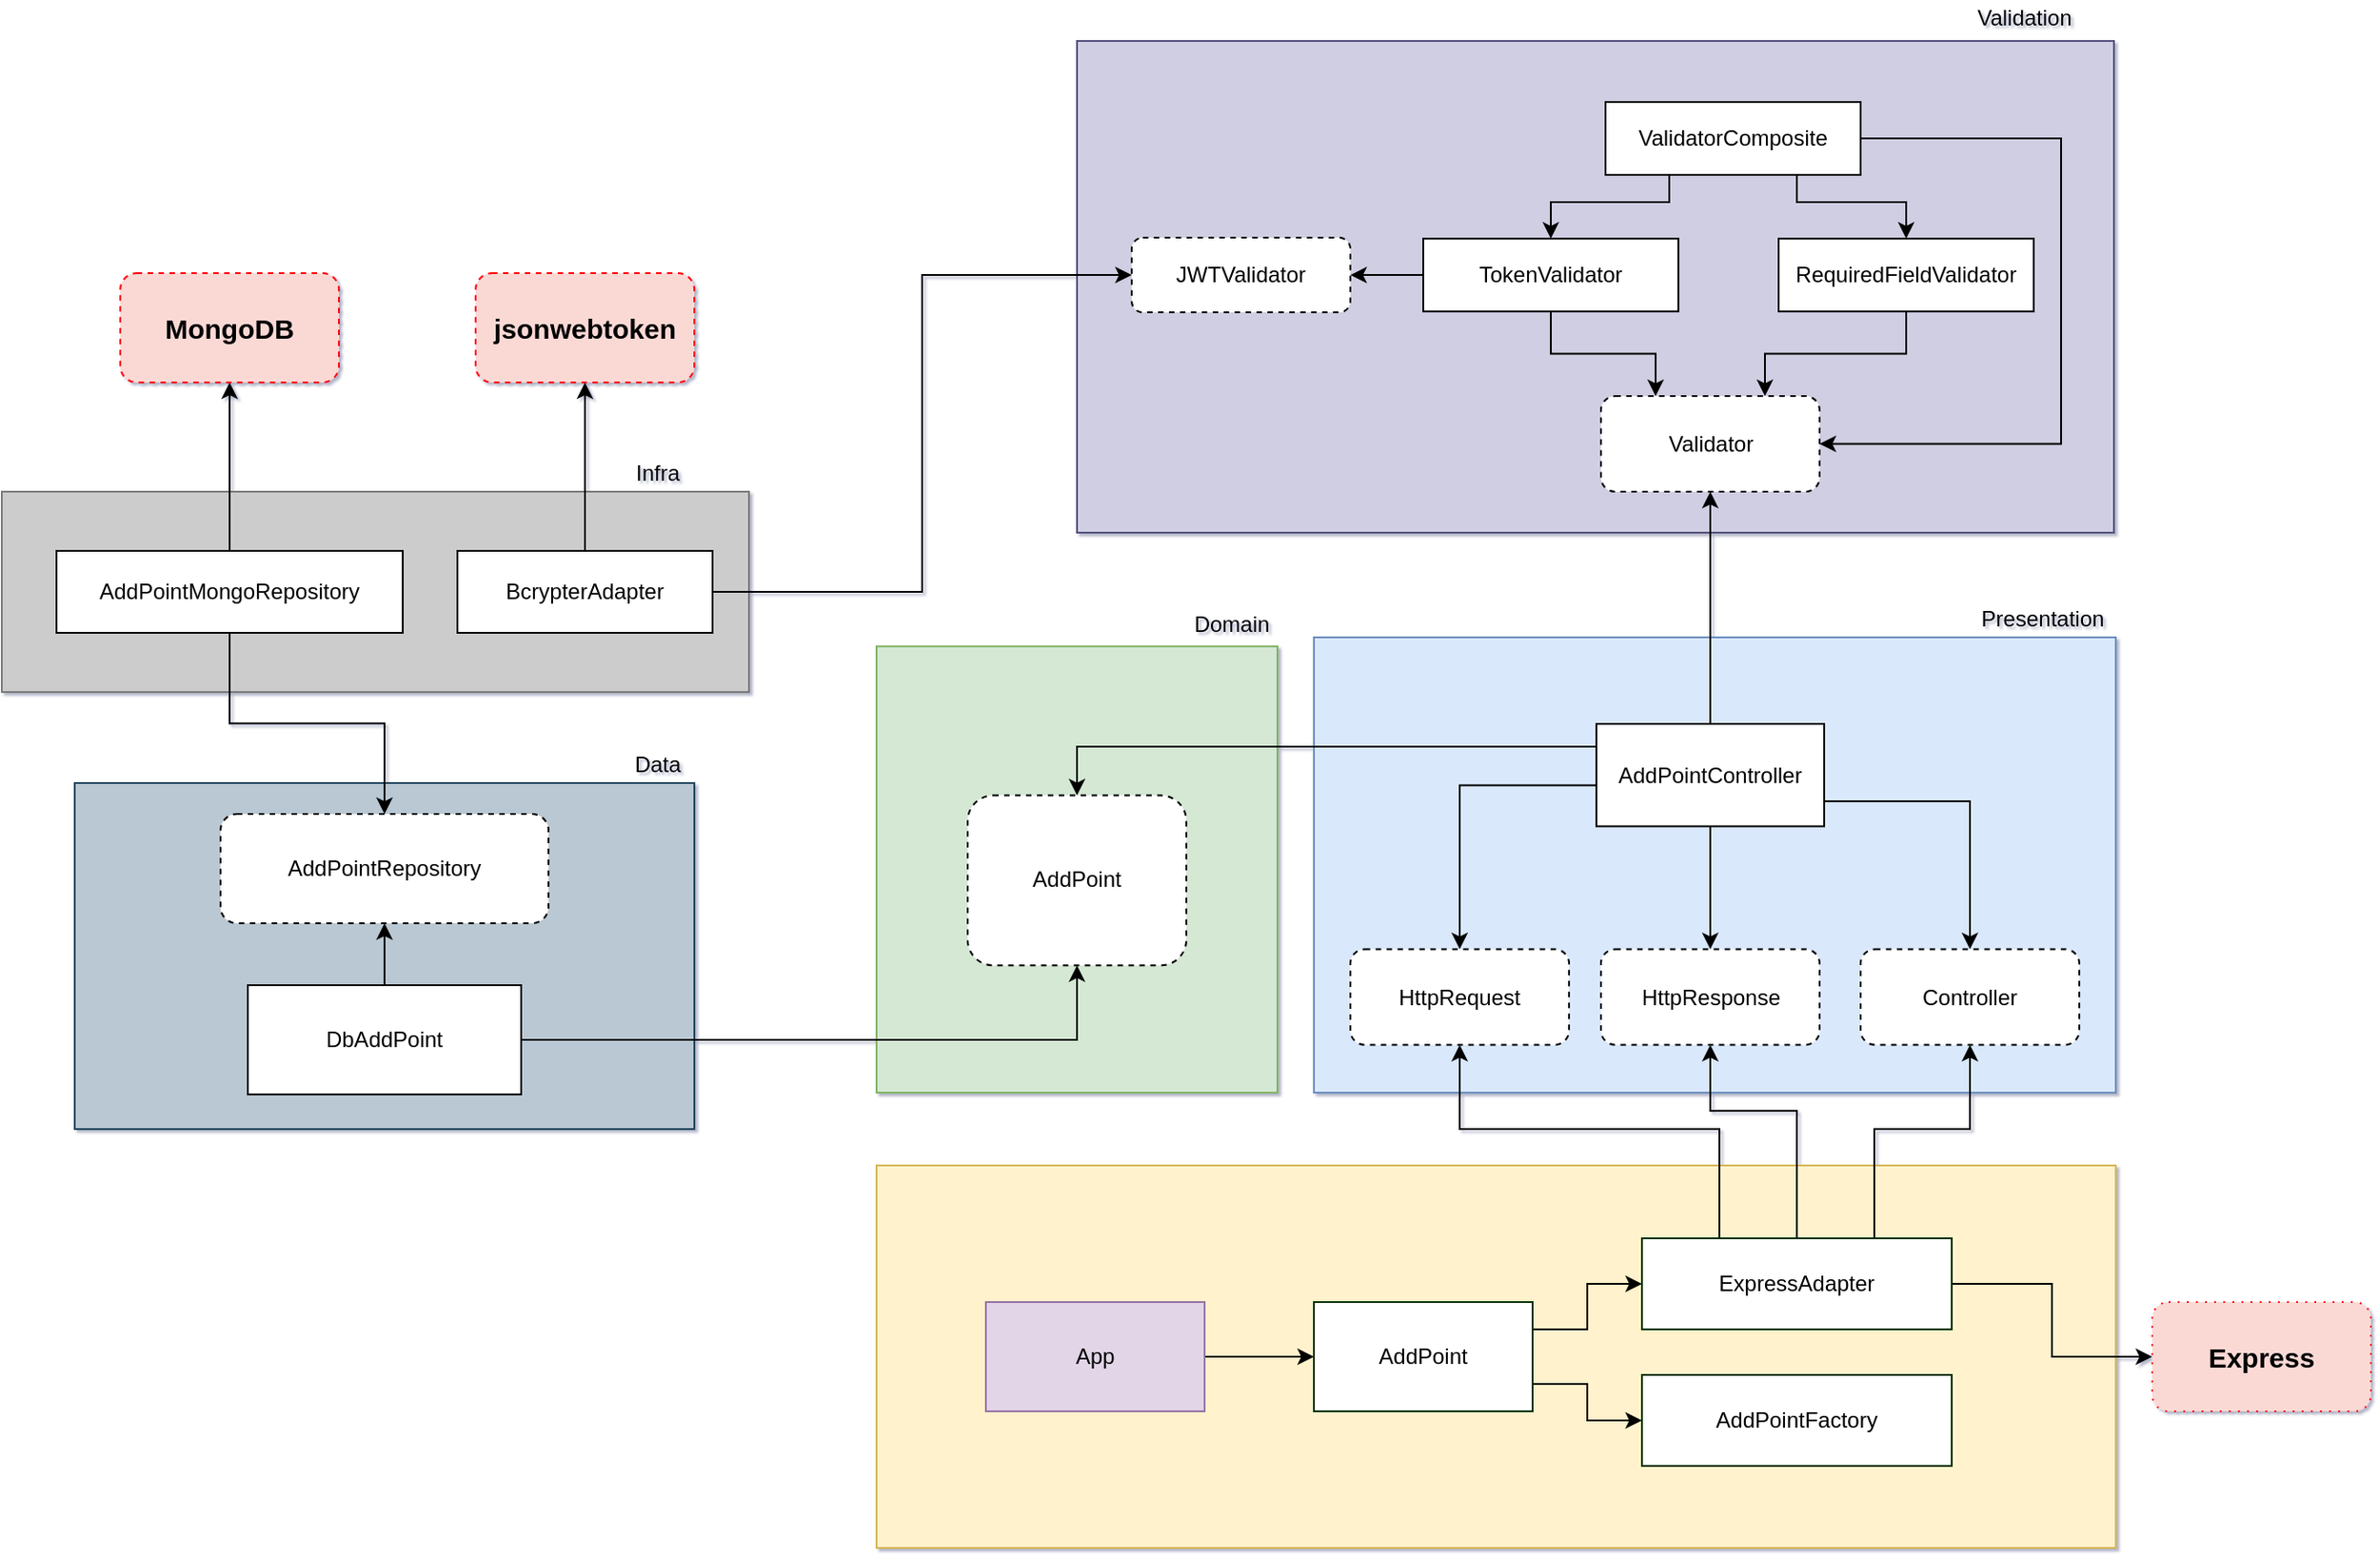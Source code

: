 <mxfile version="13.6.2" type="github">
  <diagram name="Page-1" id="5f0bae14-7c28-e335-631c-24af17079c00">
    <mxGraphModel dx="2615" dy="1663" grid="1" gridSize="10" guides="1" tooltips="1" connect="1" arrows="1" fold="1" page="1" pageScale="1" pageWidth="1100" pageHeight="850" background="#ffffff" math="0" shadow="1">
      <root>
        <mxCell id="0" />
        <mxCell id="1" parent="0" />
        <mxCell id="9TG69gzg0nuZVzRU-RGp-3" value="" style="group;rounded=1;" vertex="1" connectable="0" parent="1">
          <mxGeometry x="190" width="220" height="270" as="geometry" />
        </mxCell>
        <mxCell id="9TG69gzg0nuZVzRU-RGp-1" value="" style="rounded=0;whiteSpace=wrap;html=1;strokeColor=#82b366;fillColor=#d5e8d4;" vertex="1" parent="9TG69gzg0nuZVzRU-RGp-3">
          <mxGeometry y="24.92" width="220" height="245.08" as="geometry" />
        </mxCell>
        <mxCell id="9TG69gzg0nuZVzRU-RGp-2" value="Domain" style="text;html=1;strokeColor=none;fillColor=none;align=center;verticalAlign=middle;whiteSpace=wrap;rounded=0;" vertex="1" parent="9TG69gzg0nuZVzRU-RGp-3">
          <mxGeometry x="170" y="-5" width="50" height="36.92" as="geometry" />
        </mxCell>
        <mxCell id="9TG69gzg0nuZVzRU-RGp-4" value="AddPoint" style="rounded=1;whiteSpace=wrap;html=1;dashed=1;" vertex="1" parent="9TG69gzg0nuZVzRU-RGp-3">
          <mxGeometry x="50" y="106.79" width="120" height="93.333" as="geometry" />
        </mxCell>
        <mxCell id="9TG69gzg0nuZVzRU-RGp-7" value="" style="group;rounded=0;" vertex="1" connectable="0" parent="1">
          <mxGeometry x="430" width="440" height="270" as="geometry" />
        </mxCell>
        <mxCell id="9TG69gzg0nuZVzRU-RGp-8" value="" style="rounded=0;whiteSpace=wrap;html=1;strokeColor=#6c8ebf;fillColor=#dae8fc;" vertex="1" parent="9TG69gzg0nuZVzRU-RGp-7">
          <mxGeometry y="20" width="440" height="250" as="geometry" />
        </mxCell>
        <mxCell id="9TG69gzg0nuZVzRU-RGp-9" value="Presentation" style="text;html=1;strokeColor=none;fillColor=none;align=center;verticalAlign=middle;whiteSpace=wrap;rounded=0;" vertex="1" parent="9TG69gzg0nuZVzRU-RGp-7">
          <mxGeometry x="360" y="0.96" width="80" height="19.035" as="geometry" />
        </mxCell>
        <mxCell id="9TG69gzg0nuZVzRU-RGp-18" style="edgeStyle=orthogonalEdgeStyle;rounded=0;orthogonalLoop=1;jettySize=auto;html=1;exitX=0;exitY=0.5;exitDx=0;exitDy=0;entryX=0.5;entryY=0;entryDx=0;entryDy=0;" edge="1" parent="9TG69gzg0nuZVzRU-RGp-7" source="9TG69gzg0nuZVzRU-RGp-10" target="9TG69gzg0nuZVzRU-RGp-11">
          <mxGeometry relative="1" as="geometry">
            <Array as="points">
              <mxPoint x="155" y="101.25" />
              <mxPoint x="80" y="101.25" />
            </Array>
          </mxGeometry>
        </mxCell>
        <mxCell id="9TG69gzg0nuZVzRU-RGp-21" style="edgeStyle=orthogonalEdgeStyle;rounded=0;orthogonalLoop=1;jettySize=auto;html=1;exitX=1;exitY=0.5;exitDx=0;exitDy=0;" edge="1" parent="9TG69gzg0nuZVzRU-RGp-7" source="9TG69gzg0nuZVzRU-RGp-10" target="9TG69gzg0nuZVzRU-RGp-15">
          <mxGeometry relative="1" as="geometry">
            <Array as="points">
              <mxPoint x="280" y="110" />
              <mxPoint x="360" y="110" />
            </Array>
          </mxGeometry>
        </mxCell>
        <mxCell id="9TG69gzg0nuZVzRU-RGp-22" style="edgeStyle=orthogonalEdgeStyle;rounded=0;orthogonalLoop=1;jettySize=auto;html=1;entryX=0.5;entryY=0;entryDx=0;entryDy=0;" edge="1" parent="9TG69gzg0nuZVzRU-RGp-7" source="9TG69gzg0nuZVzRU-RGp-10" target="9TG69gzg0nuZVzRU-RGp-14">
          <mxGeometry relative="1" as="geometry" />
        </mxCell>
        <mxCell id="9TG69gzg0nuZVzRU-RGp-10" value="AddPointController" style="rounded=0;whiteSpace=wrap;html=1;" vertex="1" parent="9TG69gzg0nuZVzRU-RGp-7">
          <mxGeometry x="155" y="67.5" width="125" height="56.25" as="geometry" />
        </mxCell>
        <mxCell id="9TG69gzg0nuZVzRU-RGp-11" value="HttpRequest" style="rounded=1;whiteSpace=wrap;html=1;dashed=1;" vertex="1" parent="9TG69gzg0nuZVzRU-RGp-7">
          <mxGeometry x="20" y="191.25" width="120" height="52.504" as="geometry" />
        </mxCell>
        <mxCell id="9TG69gzg0nuZVzRU-RGp-14" value="HttpResponse" style="rounded=1;whiteSpace=wrap;html=1;dashed=1;" vertex="1" parent="9TG69gzg0nuZVzRU-RGp-7">
          <mxGeometry x="157.5" y="191.25" width="120" height="52.504" as="geometry" />
        </mxCell>
        <mxCell id="9TG69gzg0nuZVzRU-RGp-15" value="Controller" style="rounded=1;whiteSpace=wrap;html=1;dashed=1;" vertex="1" parent="9TG69gzg0nuZVzRU-RGp-7">
          <mxGeometry x="300" y="191.25" width="120" height="52.504" as="geometry" />
        </mxCell>
        <mxCell id="9TG69gzg0nuZVzRU-RGp-24" style="edgeStyle=orthogonalEdgeStyle;rounded=0;orthogonalLoop=1;jettySize=auto;html=1;exitX=0;exitY=0.5;exitDx=0;exitDy=0;entryX=0.5;entryY=0;entryDx=0;entryDy=0;" edge="1" parent="1" source="9TG69gzg0nuZVzRU-RGp-10" target="9TG69gzg0nuZVzRU-RGp-4">
          <mxGeometry relative="1" as="geometry">
            <Array as="points">
              <mxPoint x="585" y="80" />
              <mxPoint x="300" y="80" />
            </Array>
          </mxGeometry>
        </mxCell>
        <mxCell id="9TG69gzg0nuZVzRU-RGp-25" value="" style="rounded=0;whiteSpace=wrap;html=1;strokeColor=#d6b656;fillColor=#fff2cc;" vertex="1" parent="1">
          <mxGeometry x="190" y="310" width="680" height="210" as="geometry" />
        </mxCell>
        <mxCell id="9TG69gzg0nuZVzRU-RGp-33" style="edgeStyle=orthogonalEdgeStyle;rounded=0;orthogonalLoop=1;jettySize=auto;html=1;" edge="1" parent="1" source="9TG69gzg0nuZVzRU-RGp-26" target="9TG69gzg0nuZVzRU-RGp-27">
          <mxGeometry relative="1" as="geometry" />
        </mxCell>
        <mxCell id="9TG69gzg0nuZVzRU-RGp-26" value="App" style="rounded=0;whiteSpace=wrap;html=1;strokeColor=#9673a6;fillColor=#e1d5e7;" vertex="1" parent="1">
          <mxGeometry x="250" y="385" width="120" height="60" as="geometry" />
        </mxCell>
        <mxCell id="9TG69gzg0nuZVzRU-RGp-36" style="edgeStyle=orthogonalEdgeStyle;rounded=0;orthogonalLoop=1;jettySize=auto;html=1;exitX=1;exitY=0.25;exitDx=0;exitDy=0;entryX=0;entryY=0.5;entryDx=0;entryDy=0;" edge="1" parent="1" source="9TG69gzg0nuZVzRU-RGp-27" target="9TG69gzg0nuZVzRU-RGp-28">
          <mxGeometry relative="1" as="geometry" />
        </mxCell>
        <mxCell id="9TG69gzg0nuZVzRU-RGp-37" style="edgeStyle=orthogonalEdgeStyle;rounded=0;orthogonalLoop=1;jettySize=auto;html=1;exitX=1;exitY=0.75;exitDx=0;exitDy=0;entryX=0;entryY=0.5;entryDx=0;entryDy=0;" edge="1" parent="1" source="9TG69gzg0nuZVzRU-RGp-27" target="9TG69gzg0nuZVzRU-RGp-29">
          <mxGeometry relative="1" as="geometry" />
        </mxCell>
        <mxCell id="9TG69gzg0nuZVzRU-RGp-27" value="AddPoint" style="rounded=0;whiteSpace=wrap;html=1;strokeColor=#003300;" vertex="1" parent="1">
          <mxGeometry x="430" y="385" width="120" height="60" as="geometry" />
        </mxCell>
        <mxCell id="9TG69gzg0nuZVzRU-RGp-38" style="edgeStyle=orthogonalEdgeStyle;rounded=0;orthogonalLoop=1;jettySize=auto;html=1;entryX=0;entryY=0.5;entryDx=0;entryDy=0;" edge="1" parent="1" source="9TG69gzg0nuZVzRU-RGp-28" target="9TG69gzg0nuZVzRU-RGp-32">
          <mxGeometry relative="1" as="geometry" />
        </mxCell>
        <mxCell id="9TG69gzg0nuZVzRU-RGp-39" style="edgeStyle=orthogonalEdgeStyle;rounded=0;orthogonalLoop=1;jettySize=auto;html=1;exitX=0.25;exitY=0;exitDx=0;exitDy=0;entryX=0.5;entryY=1;entryDx=0;entryDy=0;" edge="1" parent="1" source="9TG69gzg0nuZVzRU-RGp-28" target="9TG69gzg0nuZVzRU-RGp-11">
          <mxGeometry relative="1" as="geometry">
            <Array as="points">
              <mxPoint x="652" y="290" />
              <mxPoint x="510" y="290" />
            </Array>
          </mxGeometry>
        </mxCell>
        <mxCell id="9TG69gzg0nuZVzRU-RGp-40" style="edgeStyle=orthogonalEdgeStyle;rounded=0;orthogonalLoop=1;jettySize=auto;html=1;exitX=0.5;exitY=0;exitDx=0;exitDy=0;entryX=0.5;entryY=1;entryDx=0;entryDy=0;" edge="1" parent="1" source="9TG69gzg0nuZVzRU-RGp-28" target="9TG69gzg0nuZVzRU-RGp-14">
          <mxGeometry relative="1" as="geometry">
            <Array as="points">
              <mxPoint x="695" y="280" />
              <mxPoint x="648" y="280" />
            </Array>
          </mxGeometry>
        </mxCell>
        <mxCell id="9TG69gzg0nuZVzRU-RGp-41" style="edgeStyle=orthogonalEdgeStyle;rounded=0;orthogonalLoop=1;jettySize=auto;html=1;exitX=0.75;exitY=0;exitDx=0;exitDy=0;entryX=0.5;entryY=1;entryDx=0;entryDy=0;" edge="1" parent="1" source="9TG69gzg0nuZVzRU-RGp-28" target="9TG69gzg0nuZVzRU-RGp-15">
          <mxGeometry relative="1" as="geometry">
            <Array as="points">
              <mxPoint x="738" y="290" />
              <mxPoint x="790" y="290" />
            </Array>
          </mxGeometry>
        </mxCell>
        <mxCell id="9TG69gzg0nuZVzRU-RGp-28" value="ExpressAdapter" style="rounded=0;whiteSpace=wrap;html=1;strokeColor=#003300;" vertex="1" parent="1">
          <mxGeometry x="610" y="350" width="170" height="50" as="geometry" />
        </mxCell>
        <mxCell id="9TG69gzg0nuZVzRU-RGp-29" value="AddPointFactory" style="rounded=0;whiteSpace=wrap;html=1;strokeColor=#003300;" vertex="1" parent="1">
          <mxGeometry x="610" y="425" width="170" height="50" as="geometry" />
        </mxCell>
        <mxCell id="9TG69gzg0nuZVzRU-RGp-32" value="&lt;font style=&quot;font-size: 15px&quot;&gt;&lt;b&gt;Express&lt;/b&gt;&lt;/font&gt;" style="rounded=1;whiteSpace=wrap;html=1;fillColor=#fad9d5;dashed=1;dashPattern=1 4;strokeColor=#FF050D;" vertex="1" parent="1">
          <mxGeometry x="890" y="385" width="120" height="60" as="geometry" />
        </mxCell>
        <mxCell id="9TG69gzg0nuZVzRU-RGp-45" value="" style="rounded=0;whiteSpace=wrap;html=1;fillColor=#bac8d3;strokeColor=#23445d;" vertex="1" parent="1">
          <mxGeometry x="-250" y="100" width="340" height="190" as="geometry" />
        </mxCell>
        <mxCell id="9TG69gzg0nuZVzRU-RGp-80" style="edgeStyle=orthogonalEdgeStyle;rounded=0;orthogonalLoop=1;jettySize=auto;html=1;exitX=1;exitY=0.5;exitDx=0;exitDy=0;entryX=0.5;entryY=1;entryDx=0;entryDy=0;" edge="1" parent="1" source="9TG69gzg0nuZVzRU-RGp-46" target="9TG69gzg0nuZVzRU-RGp-4">
          <mxGeometry relative="1" as="geometry" />
        </mxCell>
        <mxCell id="9TG69gzg0nuZVzRU-RGp-81" style="edgeStyle=orthogonalEdgeStyle;rounded=0;orthogonalLoop=1;jettySize=auto;html=1;entryX=0.5;entryY=1;entryDx=0;entryDy=0;" edge="1" parent="1" source="9TG69gzg0nuZVzRU-RGp-46" target="9TG69gzg0nuZVzRU-RGp-51">
          <mxGeometry relative="1" as="geometry" />
        </mxCell>
        <mxCell id="9TG69gzg0nuZVzRU-RGp-46" value="DbAddPoint" style="rounded=0;whiteSpace=wrap;html=1;strokeColor=#000000;" vertex="1" parent="1">
          <mxGeometry x="-155" y="211" width="150" height="60" as="geometry" />
        </mxCell>
        <mxCell id="9TG69gzg0nuZVzRU-RGp-49" value="Data" style="text;html=1;strokeColor=none;fillColor=none;align=center;verticalAlign=middle;whiteSpace=wrap;rounded=0;" vertex="1" parent="1">
          <mxGeometry x="50" y="80" width="40" height="20" as="geometry" />
        </mxCell>
        <mxCell id="9TG69gzg0nuZVzRU-RGp-51" value="AddPointRepository" style="rounded=1;whiteSpace=wrap;html=1;strokeColor=#000000;dashed=1;" vertex="1" parent="1">
          <mxGeometry x="-170" y="117" width="180" height="60" as="geometry" />
        </mxCell>
        <mxCell id="9TG69gzg0nuZVzRU-RGp-53" value="" style="rounded=0;whiteSpace=wrap;html=1;fillColor=#d0cee2;strokeColor=#56517e;" vertex="1" parent="1">
          <mxGeometry x="300" y="-307.5" width="569" height="270" as="geometry" />
        </mxCell>
        <mxCell id="9TG69gzg0nuZVzRU-RGp-64" value="Validation" style="text;html=1;strokeColor=none;fillColor=none;align=center;verticalAlign=middle;whiteSpace=wrap;rounded=0;" vertex="1" parent="1">
          <mxGeometry x="780" y="-330" width="80" height="19.035" as="geometry" />
        </mxCell>
        <mxCell id="9TG69gzg0nuZVzRU-RGp-65" value="Validator" style="rounded=1;whiteSpace=wrap;html=1;dashed=1;" vertex="1" parent="1">
          <mxGeometry x="587.5" y="-112.5" width="120" height="52.504" as="geometry" />
        </mxCell>
        <mxCell id="9TG69gzg0nuZVzRU-RGp-78" style="edgeStyle=orthogonalEdgeStyle;rounded=0;orthogonalLoop=1;jettySize=auto;html=1;exitX=0.5;exitY=1;exitDx=0;exitDy=0;entryX=0.75;entryY=0;entryDx=0;entryDy=0;" edge="1" parent="1" source="9TG69gzg0nuZVzRU-RGp-67" target="9TG69gzg0nuZVzRU-RGp-65">
          <mxGeometry relative="1" as="geometry" />
        </mxCell>
        <mxCell id="9TG69gzg0nuZVzRU-RGp-67" value="RequiredFieldValidator" style="rounded=0;whiteSpace=wrap;html=1;strokeColor=#000000;" vertex="1" parent="1">
          <mxGeometry x="685" y="-198.96" width="140" height="40" as="geometry" />
        </mxCell>
        <mxCell id="9TG69gzg0nuZVzRU-RGp-77" style="edgeStyle=orthogonalEdgeStyle;rounded=0;orthogonalLoop=1;jettySize=auto;html=1;exitX=0.5;exitY=1;exitDx=0;exitDy=0;entryX=0.25;entryY=0;entryDx=0;entryDy=0;" edge="1" parent="1" source="9TG69gzg0nuZVzRU-RGp-70" target="9TG69gzg0nuZVzRU-RGp-65">
          <mxGeometry relative="1" as="geometry" />
        </mxCell>
        <mxCell id="9TG69gzg0nuZVzRU-RGp-97" style="edgeStyle=orthogonalEdgeStyle;rounded=0;orthogonalLoop=1;jettySize=auto;html=1;entryX=1;entryY=0.5;entryDx=0;entryDy=0;" edge="1" parent="1" source="9TG69gzg0nuZVzRU-RGp-70" target="9TG69gzg0nuZVzRU-RGp-94">
          <mxGeometry relative="1" as="geometry" />
        </mxCell>
        <mxCell id="9TG69gzg0nuZVzRU-RGp-70" value="&lt;span&gt;TokenValidator&lt;/span&gt;" style="rounded=0;whiteSpace=wrap;html=1;strokeColor=#000000;" vertex="1" parent="1">
          <mxGeometry x="490" y="-198.96" width="140" height="40" as="geometry" />
        </mxCell>
        <mxCell id="9TG69gzg0nuZVzRU-RGp-76" style="edgeStyle=orthogonalEdgeStyle;rounded=0;orthogonalLoop=1;jettySize=auto;html=1;exitX=0.25;exitY=1;exitDx=0;exitDy=0;entryX=0.5;entryY=0;entryDx=0;entryDy=0;" edge="1" parent="1" source="9TG69gzg0nuZVzRU-RGp-71" target="9TG69gzg0nuZVzRU-RGp-70">
          <mxGeometry relative="1" as="geometry">
            <Array as="points">
              <mxPoint x="625" y="-218.96" />
              <mxPoint x="560" y="-218.96" />
            </Array>
          </mxGeometry>
        </mxCell>
        <mxCell id="9TG69gzg0nuZVzRU-RGp-79" style="edgeStyle=orthogonalEdgeStyle;rounded=0;orthogonalLoop=1;jettySize=auto;html=1;exitX=0.75;exitY=1;exitDx=0;exitDy=0;entryX=0.5;entryY=0;entryDx=0;entryDy=0;" edge="1" parent="1" source="9TG69gzg0nuZVzRU-RGp-71" target="9TG69gzg0nuZVzRU-RGp-67">
          <mxGeometry relative="1" as="geometry">
            <Array as="points">
              <mxPoint x="695" y="-218.96" />
              <mxPoint x="755" y="-218.96" />
            </Array>
          </mxGeometry>
        </mxCell>
        <mxCell id="9TG69gzg0nuZVzRU-RGp-102" style="edgeStyle=orthogonalEdgeStyle;rounded=0;orthogonalLoop=1;jettySize=auto;html=1;exitX=1;exitY=0.5;exitDx=0;exitDy=0;entryX=1;entryY=0.5;entryDx=0;entryDy=0;" edge="1" parent="1" source="9TG69gzg0nuZVzRU-RGp-71" target="9TG69gzg0nuZVzRU-RGp-65">
          <mxGeometry relative="1" as="geometry">
            <Array as="points">
              <mxPoint x="840" y="-254" />
              <mxPoint x="840" y="-86" />
            </Array>
          </mxGeometry>
        </mxCell>
        <mxCell id="9TG69gzg0nuZVzRU-RGp-71" value="ValidatorComposite" style="rounded=0;whiteSpace=wrap;html=1;strokeColor=#000000;" vertex="1" parent="1">
          <mxGeometry x="590" y="-273.96" width="140" height="40" as="geometry" />
        </mxCell>
        <mxCell id="9TG69gzg0nuZVzRU-RGp-82" value="" style="rounded=0;whiteSpace=wrap;html=1;fillColor=#CCCCCC;strokeColor=#7A7A7A;" vertex="1" parent="1">
          <mxGeometry x="-290" y="-60" width="410" height="110" as="geometry" />
        </mxCell>
        <mxCell id="9TG69gzg0nuZVzRU-RGp-83" value="Infra" style="text;html=1;strokeColor=none;fillColor=none;align=center;verticalAlign=middle;whiteSpace=wrap;rounded=0;" vertex="1" parent="1">
          <mxGeometry x="50" y="-80" width="40" height="20" as="geometry" />
        </mxCell>
        <mxCell id="9TG69gzg0nuZVzRU-RGp-85" style="edgeStyle=orthogonalEdgeStyle;rounded=0;orthogonalLoop=1;jettySize=auto;html=1;exitX=0.5;exitY=1;exitDx=0;exitDy=0;entryX=0.5;entryY=0;entryDx=0;entryDy=0;" edge="1" parent="1" source="9TG69gzg0nuZVzRU-RGp-84" target="9TG69gzg0nuZVzRU-RGp-51">
          <mxGeometry relative="1" as="geometry" />
        </mxCell>
        <mxCell id="9TG69gzg0nuZVzRU-RGp-93" style="edgeStyle=orthogonalEdgeStyle;rounded=0;orthogonalLoop=1;jettySize=auto;html=1;exitX=0.5;exitY=0;exitDx=0;exitDy=0;entryX=0.5;entryY=1;entryDx=0;entryDy=0;" edge="1" parent="1" source="9TG69gzg0nuZVzRU-RGp-84" target="9TG69gzg0nuZVzRU-RGp-86">
          <mxGeometry relative="1" as="geometry" />
        </mxCell>
        <mxCell id="9TG69gzg0nuZVzRU-RGp-84" value="AddPointMongoRepository" style="rounded=0;whiteSpace=wrap;html=1;strokeColor=#000000;" vertex="1" parent="1">
          <mxGeometry x="-260" y="-27.5" width="190" height="45" as="geometry" />
        </mxCell>
        <mxCell id="9TG69gzg0nuZVzRU-RGp-86" value="&lt;font style=&quot;font-size: 15px&quot;&gt;&lt;b&gt;MongoDB&lt;/b&gt;&lt;/font&gt;" style="rounded=1;whiteSpace=wrap;html=1;fillColor=#FAD9D5;strokeColor=#FF050D;dashed=1;" vertex="1" parent="1">
          <mxGeometry x="-225" y="-180" width="120" height="60" as="geometry" />
        </mxCell>
        <mxCell id="9TG69gzg0nuZVzRU-RGp-91" style="edgeStyle=orthogonalEdgeStyle;rounded=0;orthogonalLoop=1;jettySize=auto;html=1;exitX=0.5;exitY=0;exitDx=0;exitDy=0;" edge="1" parent="1" source="9TG69gzg0nuZVzRU-RGp-87" target="9TG69gzg0nuZVzRU-RGp-89">
          <mxGeometry relative="1" as="geometry" />
        </mxCell>
        <mxCell id="9TG69gzg0nuZVzRU-RGp-95" style="edgeStyle=orthogonalEdgeStyle;rounded=0;orthogonalLoop=1;jettySize=auto;html=1;exitX=1;exitY=0.5;exitDx=0;exitDy=0;entryX=0;entryY=0.5;entryDx=0;entryDy=0;" edge="1" parent="1" source="9TG69gzg0nuZVzRU-RGp-87" target="9TG69gzg0nuZVzRU-RGp-94">
          <mxGeometry relative="1" as="geometry" />
        </mxCell>
        <mxCell id="9TG69gzg0nuZVzRU-RGp-87" value="BcrypterAdapter" style="rounded=0;whiteSpace=wrap;html=1;strokeColor=#000000;" vertex="1" parent="1">
          <mxGeometry x="-40" y="-27.5" width="140" height="45" as="geometry" />
        </mxCell>
        <mxCell id="9TG69gzg0nuZVzRU-RGp-88" style="edgeStyle=orthogonalEdgeStyle;rounded=0;orthogonalLoop=1;jettySize=auto;html=1;" edge="1" parent="1" source="9TG69gzg0nuZVzRU-RGp-10" target="9TG69gzg0nuZVzRU-RGp-65">
          <mxGeometry relative="1" as="geometry" />
        </mxCell>
        <mxCell id="9TG69gzg0nuZVzRU-RGp-89" value="&lt;span style=&quot;font-size: 15px&quot;&gt;&lt;b&gt;jsonwebtoken&lt;/b&gt;&lt;/span&gt;" style="rounded=1;whiteSpace=wrap;html=1;fillColor=#FAD9D5;strokeColor=#FF050D;dashed=1;" vertex="1" parent="1">
          <mxGeometry x="-30" y="-180" width="120" height="60" as="geometry" />
        </mxCell>
        <mxCell id="9TG69gzg0nuZVzRU-RGp-94" value="JWTValidator" style="rounded=1;whiteSpace=wrap;html=1;dashed=1;" vertex="1" parent="1">
          <mxGeometry x="330" y="-199.48" width="120" height="41.04" as="geometry" />
        </mxCell>
      </root>
    </mxGraphModel>
  </diagram>
</mxfile>
